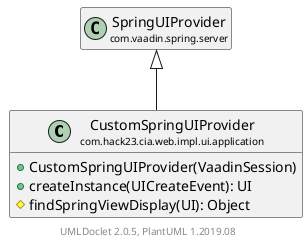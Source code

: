@startuml
    set namespaceSeparator none
    hide empty fields
    hide empty methods

    class "<size:14>CustomSpringUIProvider\n<size:10>com.hack23.cia.web.impl.ui.application" as com.hack23.cia.web.impl.ui.application.CustomSpringUIProvider [[CustomSpringUIProvider.html]] {
        +CustomSpringUIProvider(VaadinSession)
        +createInstance(UICreateEvent): UI
        #findSpringViewDisplay(UI): Object
    }

    class "<size:14>SpringUIProvider\n<size:10>com.vaadin.spring.server" as com.vaadin.spring.server.SpringUIProvider

    com.vaadin.spring.server.SpringUIProvider <|-- com.hack23.cia.web.impl.ui.application.CustomSpringUIProvider

    center footer UMLDoclet 2.0.5, PlantUML 1.2019.08
@enduml

